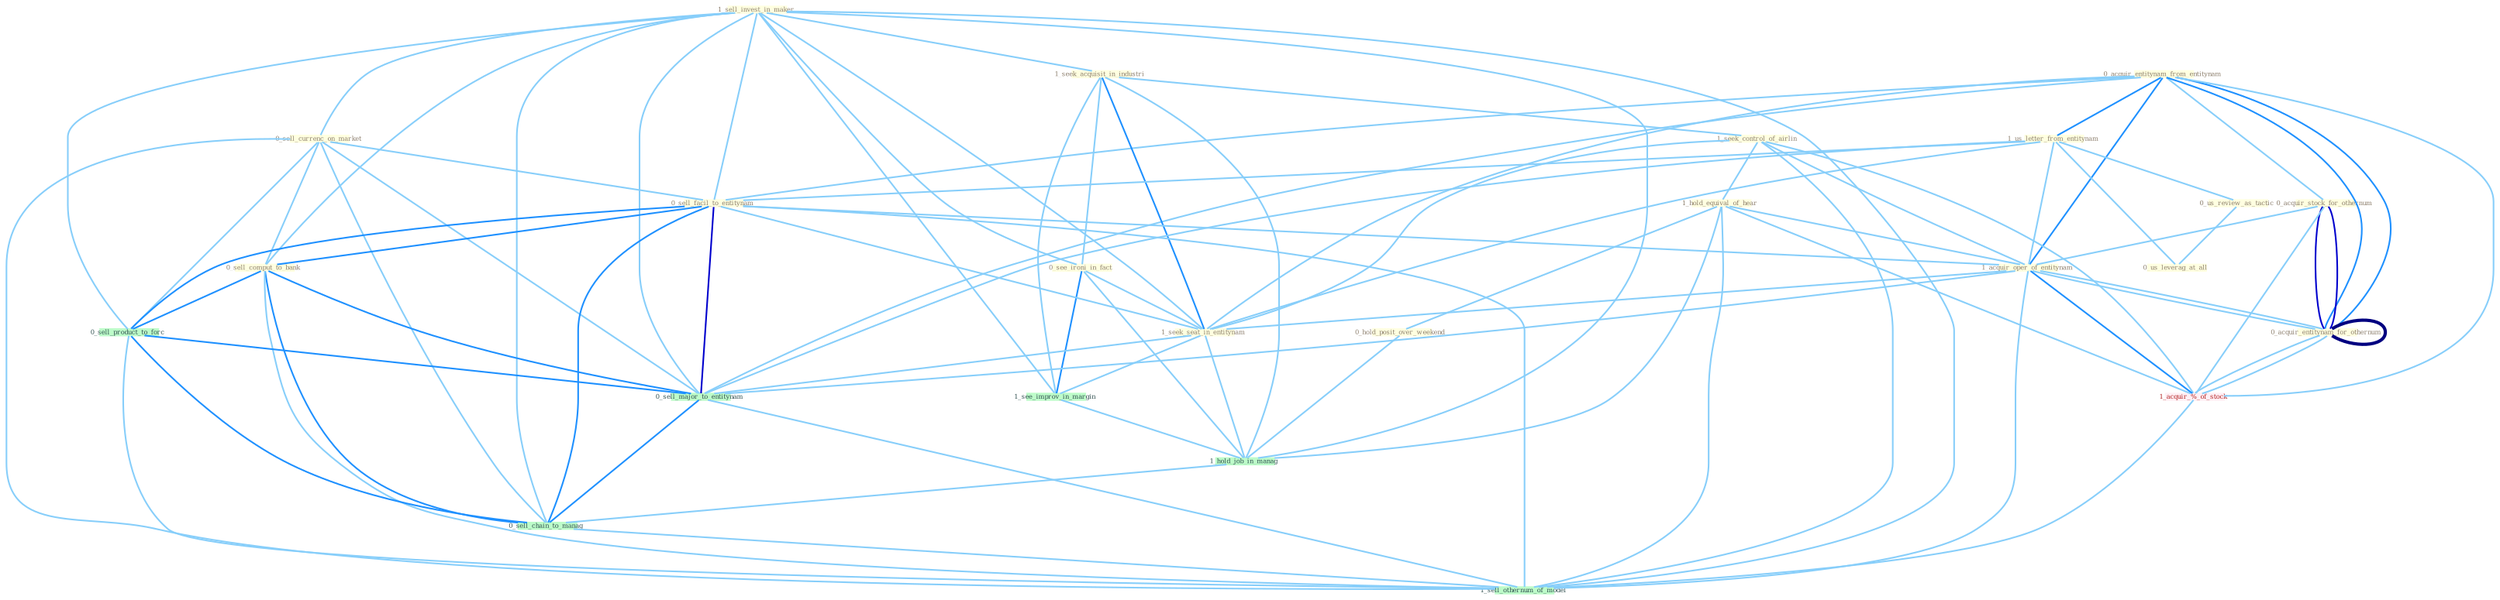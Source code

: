 Graph G{ 
    node
    [shape=polygon,style=filled,width=.5,height=.06,color="#BDFCC9",fixedsize=true,fontsize=4,
    fontcolor="#2f4f4f"];
    {node
    [color="#ffffe0", fontcolor="#8b7d6b"] "1_sell_invest_in_maker " "0_acquir_entitynam_from_entitynam " "0_acquir_stock_for_othernum " "1_seek_acquisit_in_industri " "1_us_letter_from_entitynam " "1_seek_control_of_airlin " "0_sell_currenc_on_market " "0_see_ironi_in_fact " "1_hold_equival_of_hear " "0_acquir_entitynam_for_othernum " "0_sell_facil_to_entitynam " "0_sell_comput_to_bank " "0_us_review_as_tactic " "0_hold_posit_over_weekend " "1_acquir_oper_of_entitynam " "0_acquir_entitynam_for_othernum " "1_seek_seat_in_entitynam " "0_us_leverag_at_all "}
{node [color="#fff0f5", fontcolor="#b22222"] "1_acquir_%_of_stock "}
edge [color="#B0E2FF"];

	"1_sell_invest_in_maker " -- "1_seek_acquisit_in_industri " [w="1", color="#87cefa" ];
	"1_sell_invest_in_maker " -- "0_sell_currenc_on_market " [w="1", color="#87cefa" ];
	"1_sell_invest_in_maker " -- "0_see_ironi_in_fact " [w="1", color="#87cefa" ];
	"1_sell_invest_in_maker " -- "0_sell_facil_to_entitynam " [w="1", color="#87cefa" ];
	"1_sell_invest_in_maker " -- "0_sell_comput_to_bank " [w="1", color="#87cefa" ];
	"1_sell_invest_in_maker " -- "1_seek_seat_in_entitynam " [w="1", color="#87cefa" ];
	"1_sell_invest_in_maker " -- "1_see_improv_in_margin " [w="1", color="#87cefa" ];
	"1_sell_invest_in_maker " -- "1_hold_job_in_manag " [w="1", color="#87cefa" ];
	"1_sell_invest_in_maker " -- "0_sell_product_to_forc " [w="1", color="#87cefa" ];
	"1_sell_invest_in_maker " -- "0_sell_major_to_entitynam " [w="1", color="#87cefa" ];
	"1_sell_invest_in_maker " -- "0_sell_chain_to_manag " [w="1", color="#87cefa" ];
	"1_sell_invest_in_maker " -- "1_sell_othernum_of_model " [w="1", color="#87cefa" ];
	"0_acquir_entitynam_from_entitynam " -- "0_acquir_stock_for_othernum " [w="1", color="#87cefa" ];
	"0_acquir_entitynam_from_entitynam " -- "1_us_letter_from_entitynam " [w="2", color="#1e90ff" , len=0.8];
	"0_acquir_entitynam_from_entitynam " -- "0_acquir_entitynam_for_othernum " [w="2", color="#1e90ff" , len=0.8];
	"0_acquir_entitynam_from_entitynam " -- "0_sell_facil_to_entitynam " [w="1", color="#87cefa" ];
	"0_acquir_entitynam_from_entitynam " -- "1_acquir_oper_of_entitynam " [w="2", color="#1e90ff" , len=0.8];
	"0_acquir_entitynam_from_entitynam " -- "0_acquir_entitynam_for_othernum " [w="2", color="#1e90ff" , len=0.8];
	"0_acquir_entitynam_from_entitynam " -- "1_seek_seat_in_entitynam " [w="1", color="#87cefa" ];
	"0_acquir_entitynam_from_entitynam " -- "1_acquir_%_of_stock " [w="1", color="#87cefa" ];
	"0_acquir_entitynam_from_entitynam " -- "0_sell_major_to_entitynam " [w="1", color="#87cefa" ];
	"0_acquir_stock_for_othernum " -- "0_acquir_entitynam_for_othernum " [w="3", color="#0000cd" , len=0.6];
	"0_acquir_stock_for_othernum " -- "1_acquir_oper_of_entitynam " [w="1", color="#87cefa" ];
	"0_acquir_stock_for_othernum " -- "0_acquir_entitynam_for_othernum " [w="3", color="#0000cd" , len=0.6];
	"0_acquir_stock_for_othernum " -- "1_acquir_%_of_stock " [w="1", color="#87cefa" ];
	"1_seek_acquisit_in_industri " -- "1_seek_control_of_airlin " [w="1", color="#87cefa" ];
	"1_seek_acquisit_in_industri " -- "0_see_ironi_in_fact " [w="1", color="#87cefa" ];
	"1_seek_acquisit_in_industri " -- "1_seek_seat_in_entitynam " [w="2", color="#1e90ff" , len=0.8];
	"1_seek_acquisit_in_industri " -- "1_see_improv_in_margin " [w="1", color="#87cefa" ];
	"1_seek_acquisit_in_industri " -- "1_hold_job_in_manag " [w="1", color="#87cefa" ];
	"1_us_letter_from_entitynam " -- "0_sell_facil_to_entitynam " [w="1", color="#87cefa" ];
	"1_us_letter_from_entitynam " -- "0_us_review_as_tactic " [w="1", color="#87cefa" ];
	"1_us_letter_from_entitynam " -- "1_acquir_oper_of_entitynam " [w="1", color="#87cefa" ];
	"1_us_letter_from_entitynam " -- "1_seek_seat_in_entitynam " [w="1", color="#87cefa" ];
	"1_us_letter_from_entitynam " -- "0_us_leverag_at_all " [w="1", color="#87cefa" ];
	"1_us_letter_from_entitynam " -- "0_sell_major_to_entitynam " [w="1", color="#87cefa" ];
	"1_seek_control_of_airlin " -- "1_hold_equival_of_hear " [w="1", color="#87cefa" ];
	"1_seek_control_of_airlin " -- "1_acquir_oper_of_entitynam " [w="1", color="#87cefa" ];
	"1_seek_control_of_airlin " -- "1_seek_seat_in_entitynam " [w="1", color="#87cefa" ];
	"1_seek_control_of_airlin " -- "1_acquir_%_of_stock " [w="1", color="#87cefa" ];
	"1_seek_control_of_airlin " -- "1_sell_othernum_of_model " [w="1", color="#87cefa" ];
	"0_sell_currenc_on_market " -- "0_sell_facil_to_entitynam " [w="1", color="#87cefa" ];
	"0_sell_currenc_on_market " -- "0_sell_comput_to_bank " [w="1", color="#87cefa" ];
	"0_sell_currenc_on_market " -- "0_sell_product_to_forc " [w="1", color="#87cefa" ];
	"0_sell_currenc_on_market " -- "0_sell_major_to_entitynam " [w="1", color="#87cefa" ];
	"0_sell_currenc_on_market " -- "0_sell_chain_to_manag " [w="1", color="#87cefa" ];
	"0_sell_currenc_on_market " -- "1_sell_othernum_of_model " [w="1", color="#87cefa" ];
	"0_see_ironi_in_fact " -- "1_seek_seat_in_entitynam " [w="1", color="#87cefa" ];
	"0_see_ironi_in_fact " -- "1_see_improv_in_margin " [w="2", color="#1e90ff" , len=0.8];
	"0_see_ironi_in_fact " -- "1_hold_job_in_manag " [w="1", color="#87cefa" ];
	"1_hold_equival_of_hear " -- "0_hold_posit_over_weekend " [w="1", color="#87cefa" ];
	"1_hold_equival_of_hear " -- "1_acquir_oper_of_entitynam " [w="1", color="#87cefa" ];
	"1_hold_equival_of_hear " -- "1_acquir_%_of_stock " [w="1", color="#87cefa" ];
	"1_hold_equival_of_hear " -- "1_hold_job_in_manag " [w="1", color="#87cefa" ];
	"1_hold_equival_of_hear " -- "1_sell_othernum_of_model " [w="1", color="#87cefa" ];
	"0_acquir_entitynam_for_othernum " -- "1_acquir_oper_of_entitynam " [w="1", color="#87cefa" ];
	"0_acquir_entitynam_for_othernum " -- "0_acquir_entitynam_for_othernum " [w="4", style=bold, color="#000080", len=0.4];
	"0_acquir_entitynam_for_othernum " -- "1_acquir_%_of_stock " [w="1", color="#87cefa" ];
	"0_sell_facil_to_entitynam " -- "0_sell_comput_to_bank " [w="2", color="#1e90ff" , len=0.8];
	"0_sell_facil_to_entitynam " -- "1_acquir_oper_of_entitynam " [w="1", color="#87cefa" ];
	"0_sell_facil_to_entitynam " -- "1_seek_seat_in_entitynam " [w="1", color="#87cefa" ];
	"0_sell_facil_to_entitynam " -- "0_sell_product_to_forc " [w="2", color="#1e90ff" , len=0.8];
	"0_sell_facil_to_entitynam " -- "0_sell_major_to_entitynam " [w="3", color="#0000cd" , len=0.6];
	"0_sell_facil_to_entitynam " -- "0_sell_chain_to_manag " [w="2", color="#1e90ff" , len=0.8];
	"0_sell_facil_to_entitynam " -- "1_sell_othernum_of_model " [w="1", color="#87cefa" ];
	"0_sell_comput_to_bank " -- "0_sell_product_to_forc " [w="2", color="#1e90ff" , len=0.8];
	"0_sell_comput_to_bank " -- "0_sell_major_to_entitynam " [w="2", color="#1e90ff" , len=0.8];
	"0_sell_comput_to_bank " -- "0_sell_chain_to_manag " [w="2", color="#1e90ff" , len=0.8];
	"0_sell_comput_to_bank " -- "1_sell_othernum_of_model " [w="1", color="#87cefa" ];
	"0_us_review_as_tactic " -- "0_us_leverag_at_all " [w="1", color="#87cefa" ];
	"0_hold_posit_over_weekend " -- "1_hold_job_in_manag " [w="1", color="#87cefa" ];
	"1_acquir_oper_of_entitynam " -- "0_acquir_entitynam_for_othernum " [w="1", color="#87cefa" ];
	"1_acquir_oper_of_entitynam " -- "1_seek_seat_in_entitynam " [w="1", color="#87cefa" ];
	"1_acquir_oper_of_entitynam " -- "1_acquir_%_of_stock " [w="2", color="#1e90ff" , len=0.8];
	"1_acquir_oper_of_entitynam " -- "0_sell_major_to_entitynam " [w="1", color="#87cefa" ];
	"1_acquir_oper_of_entitynam " -- "1_sell_othernum_of_model " [w="1", color="#87cefa" ];
	"0_acquir_entitynam_for_othernum " -- "1_acquir_%_of_stock " [w="1", color="#87cefa" ];
	"1_seek_seat_in_entitynam " -- "1_see_improv_in_margin " [w="1", color="#87cefa" ];
	"1_seek_seat_in_entitynam " -- "1_hold_job_in_manag " [w="1", color="#87cefa" ];
	"1_seek_seat_in_entitynam " -- "0_sell_major_to_entitynam " [w="1", color="#87cefa" ];
	"1_see_improv_in_margin " -- "1_hold_job_in_manag " [w="1", color="#87cefa" ];
	"1_acquir_%_of_stock " -- "1_sell_othernum_of_model " [w="1", color="#87cefa" ];
	"1_hold_job_in_manag " -- "0_sell_chain_to_manag " [w="1", color="#87cefa" ];
	"0_sell_product_to_forc " -- "0_sell_major_to_entitynam " [w="2", color="#1e90ff" , len=0.8];
	"0_sell_product_to_forc " -- "0_sell_chain_to_manag " [w="2", color="#1e90ff" , len=0.8];
	"0_sell_product_to_forc " -- "1_sell_othernum_of_model " [w="1", color="#87cefa" ];
	"0_sell_major_to_entitynam " -- "0_sell_chain_to_manag " [w="2", color="#1e90ff" , len=0.8];
	"0_sell_major_to_entitynam " -- "1_sell_othernum_of_model " [w="1", color="#87cefa" ];
	"0_sell_chain_to_manag " -- "1_sell_othernum_of_model " [w="1", color="#87cefa" ];
}